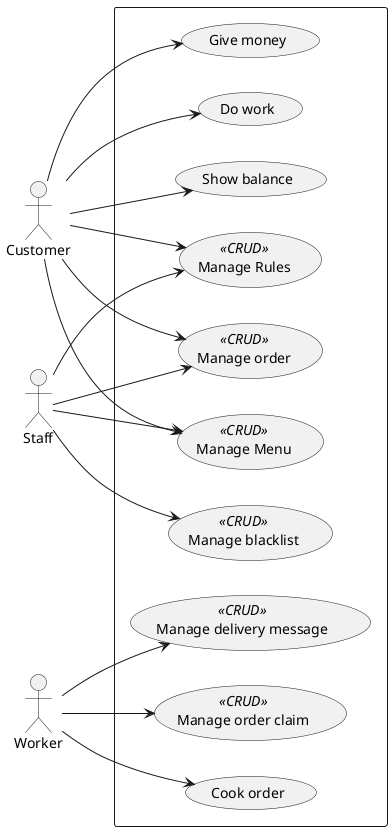 @startuml
'https://plantuml.com/use-case-diagram

left to right direction

actor Customer as customer
actor Staff as staff
actor Worker as worker

rectangle {
    (Manage order) << CRUD >> as ManageOrder
    (Show balance) as ShowBalance
    (Manage blacklist) << CRUD >> as ManageBlacklist
    (Manage order claim) << CRUD >> as ManageOrderClaim
    (Cook order) as CookOrder
    (Manage delivery message) << CRUD >> as ManageDeliveryMessage
    (Give money) as GiveMoney
    (Manage Menu) << CRUD >> as ManageMenu
    (Manage Rules) << CRUD >> as ManageRules
    (Do work) as DoWork
}

customer --> ManageOrder
customer --> ShowBalance
customer --> GiveMoney
customer --> ManageMenu
customer --> ManageRules
customer --> DoWork
staff --> ManageOrder
staff --> ManageBlacklist
staff --> ManageMenu
staff --> ManageRules
worker --> ManageOrderClaim
worker --> CookOrder
worker --> ManageDeliveryMessage
@enduml
